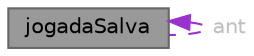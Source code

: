 digraph "jogadaSalva"
{
 // LATEX_PDF_SIZE
  bgcolor="transparent";
  edge [fontname=Helvetica,fontsize=10,labelfontname=Helvetica,labelfontsize=10];
  node [fontname=Helvetica,fontsize=10,shape=box,height=0.2,width=0.4];
  Node1 [id="Node000001",label="jogadaSalva",height=0.2,width=0.4,color="gray40", fillcolor="grey60", style="filled", fontcolor="black",tooltip="Estrutura que armazena uma jogada no jogo."];
  Node1 -> Node1 [id="edge1_Node000001_Node000001",dir="back",color="darkorchid3",style="dashed",tooltip=" ",label=" ant",fontcolor="grey" ];
}
